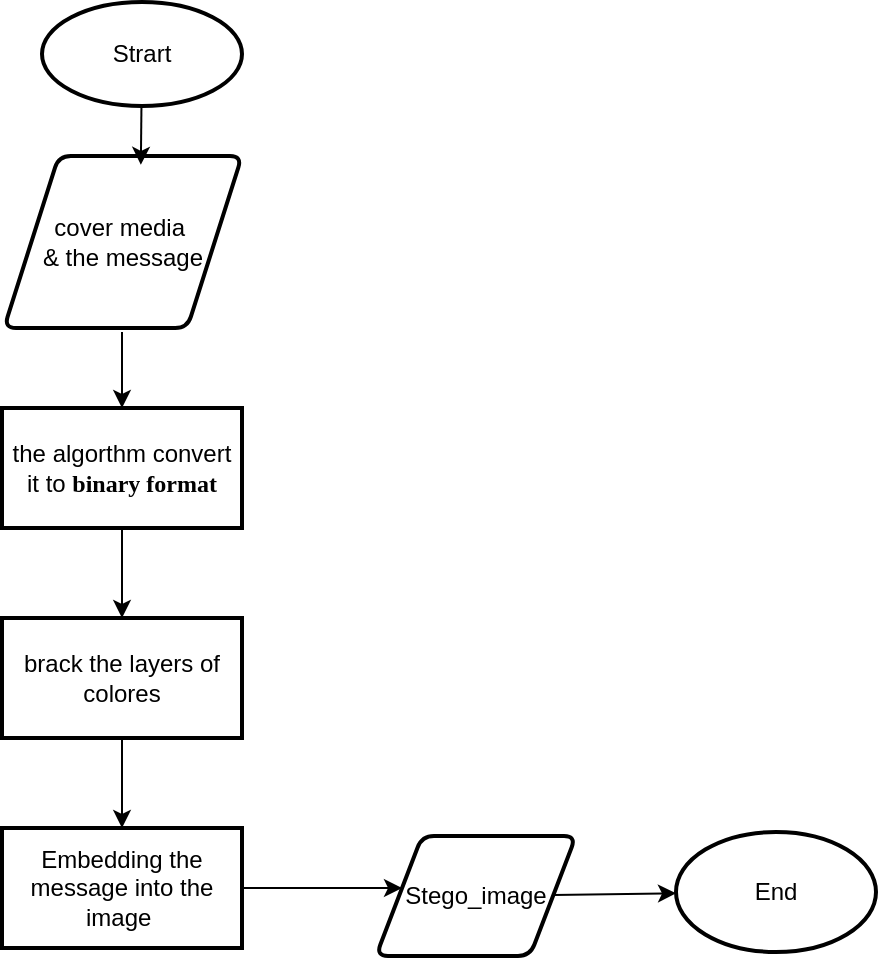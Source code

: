 <mxfile>
    <diagram id="dgteelqFUIWeyWhTDAWY" name="Page-1">
        <mxGraphModel dx="1072" dy="513" grid="0" gridSize="10" guides="1" tooltips="1" connect="1" arrows="1" fold="1" page="1" pageScale="1" pageWidth="827" pageHeight="1169" math="0" shadow="0">
            <root>
                <mxCell id="0"/>
                <mxCell id="1" parent="0"/>
                <mxCell id="2" value="Strart" style="strokeWidth=2;html=1;shape=mxgraph.flowchart.start_1;whiteSpace=wrap;" vertex="1" parent="1">
                    <mxGeometry x="304" y="14" width="100" height="52" as="geometry"/>
                </mxCell>
                <mxCell id="6" value="" style="edgeStyle=none;html=1;" edge="1" parent="1" target="5">
                    <mxGeometry relative="1" as="geometry">
                        <mxPoint x="344" y="179" as="sourcePoint"/>
                    </mxGeometry>
                </mxCell>
                <mxCell id="8" value="" style="edgeStyle=none;html=1;" edge="1" parent="1" source="5" target="7">
                    <mxGeometry relative="1" as="geometry"/>
                </mxCell>
                <mxCell id="5" value="the algorthm convert it to&amp;nbsp;&lt;b style=&quot;background-color: transparent;&quot;&gt;&lt;span style=&quot;font-family: Bahnschrift;&quot; class=&quot;15&quot;&gt;binary format&lt;/span&gt;&lt;/b&gt;" style="whiteSpace=wrap;html=1;strokeWidth=2;" vertex="1" parent="1">
                    <mxGeometry x="284" y="217" width="120" height="60" as="geometry"/>
                </mxCell>
                <mxCell id="10" value="" style="edgeStyle=none;html=1;" edge="1" parent="1" source="7" target="9">
                    <mxGeometry relative="1" as="geometry"/>
                </mxCell>
                <mxCell id="7" value="brack the layers of colores" style="whiteSpace=wrap;html=1;strokeWidth=2;" vertex="1" parent="1">
                    <mxGeometry x="284" y="322" width="120" height="60" as="geometry"/>
                </mxCell>
                <mxCell id="16" value="" style="edgeStyle=none;html=1;" edge="1" parent="1" source="9">
                    <mxGeometry relative="1" as="geometry">
                        <mxPoint x="484" y="457" as="targetPoint"/>
                    </mxGeometry>
                </mxCell>
                <mxCell id="9" value="Embedding the message into the image&amp;nbsp;" style="whiteSpace=wrap;html=1;strokeWidth=2;" vertex="1" parent="1">
                    <mxGeometry x="284" y="427" width="120" height="60" as="geometry"/>
                </mxCell>
                <mxCell id="13" value="End" style="strokeWidth=2;html=1;shape=mxgraph.flowchart.start_1;whiteSpace=wrap;" vertex="1" parent="1">
                    <mxGeometry x="621" y="429" width="100" height="60" as="geometry"/>
                </mxCell>
                <mxCell id="17" value="&lt;span style=&quot;color: rgb(0, 0, 0);&quot;&gt;cover media&amp;nbsp;&lt;/span&gt;&lt;div&gt;&lt;span style=&quot;color: rgb(0, 0, 0);&quot;&gt;&amp;amp; the message&lt;/span&gt;&lt;/div&gt;" style="shape=parallelogram;html=1;strokeWidth=2;perimeter=parallelogramPerimeter;whiteSpace=wrap;rounded=1;arcSize=12;size=0.23;" vertex="1" parent="1">
                    <mxGeometry x="285" y="91" width="119" height="86" as="geometry"/>
                </mxCell>
                <mxCell id="18" style="edgeStyle=none;html=1;entryX=0.575;entryY=0.051;entryDx=0;entryDy=0;entryPerimeter=0;" edge="1" parent="1" source="2" target="17">
                    <mxGeometry relative="1" as="geometry"/>
                </mxCell>
                <mxCell id="20" value="" style="edgeStyle=none;html=1;" edge="1" parent="1" source="19" target="13">
                    <mxGeometry relative="1" as="geometry"/>
                </mxCell>
                <mxCell id="19" value="Stego_image" style="shape=parallelogram;html=1;strokeWidth=2;perimeter=parallelogramPerimeter;whiteSpace=wrap;rounded=1;arcSize=12;size=0.23;" vertex="1" parent="1">
                    <mxGeometry x="471" y="431" width="100" height="60" as="geometry"/>
                </mxCell>
            </root>
        </mxGraphModel>
    </diagram>
</mxfile>